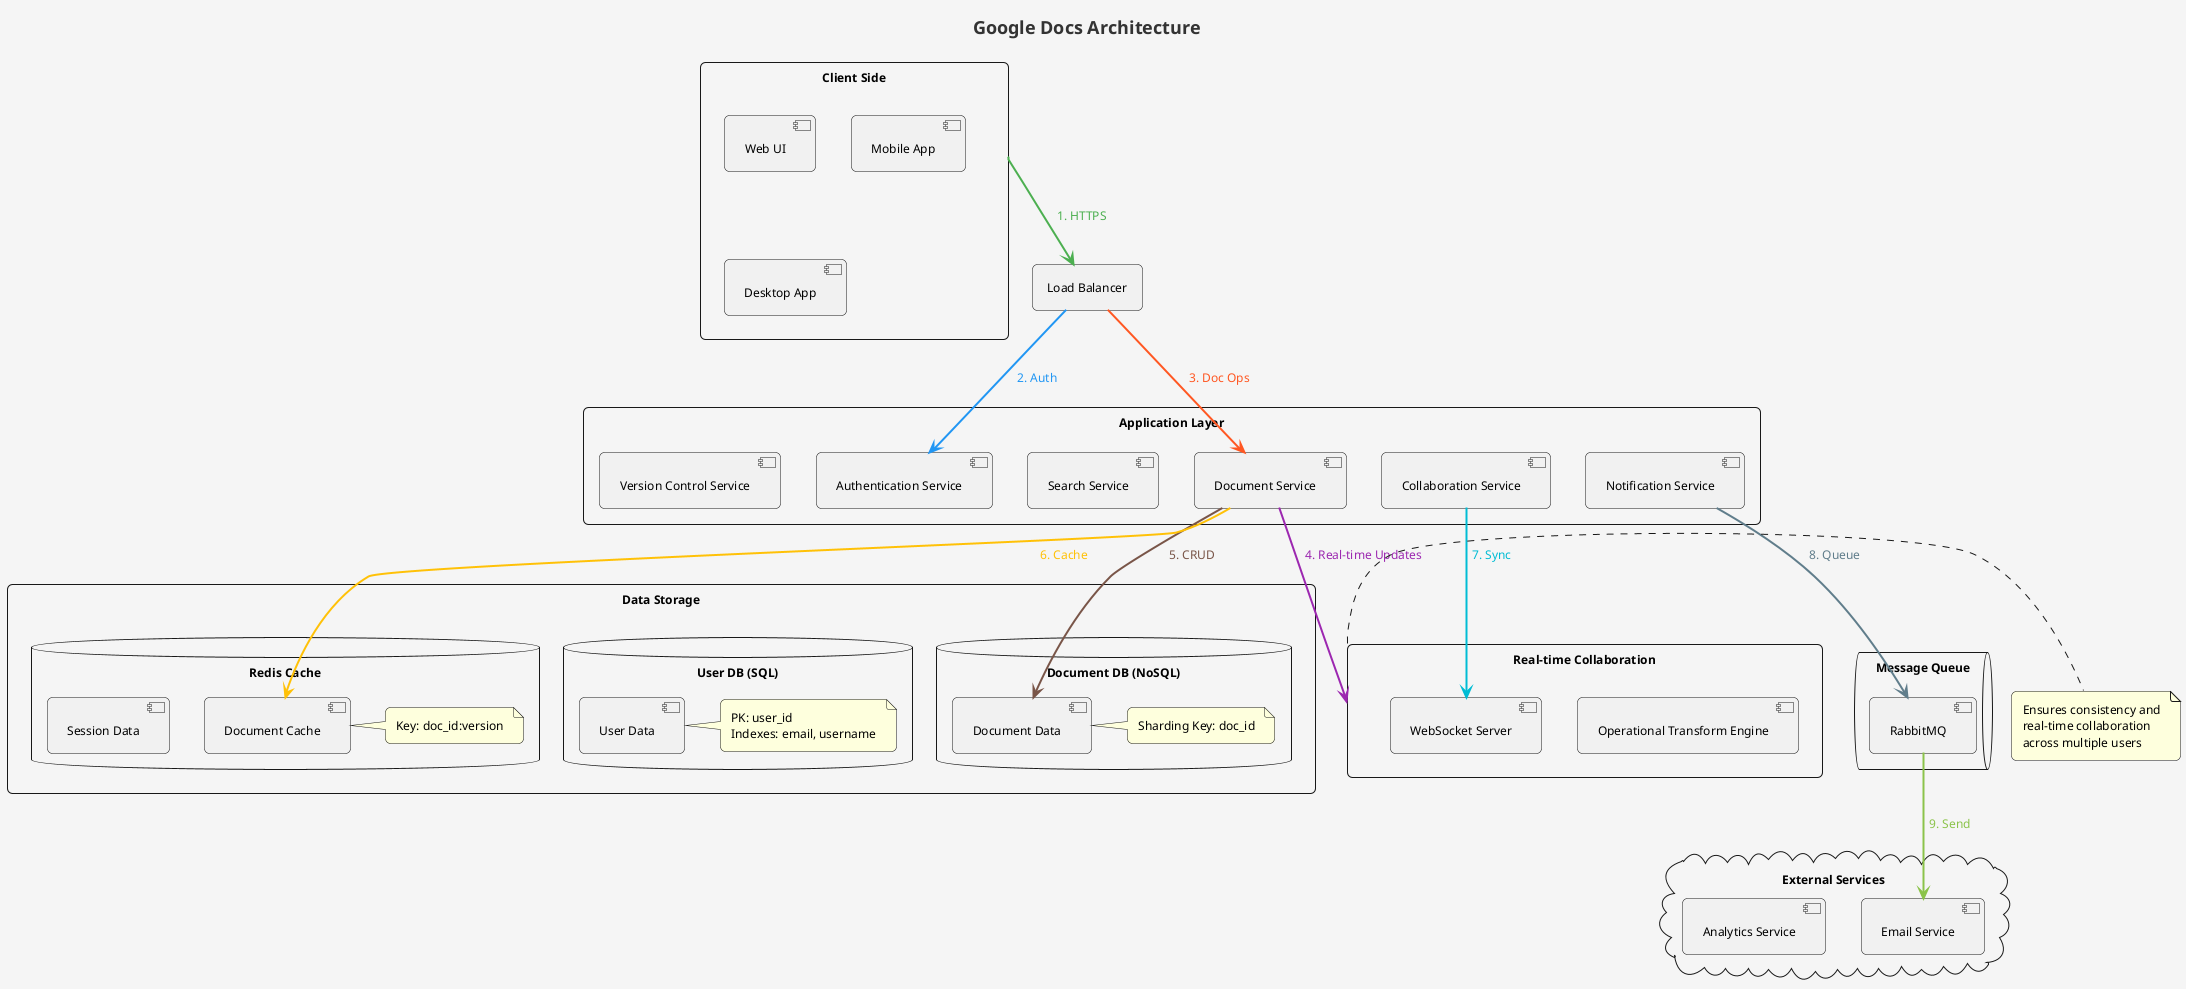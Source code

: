 @startuml Google Docs Architecture

skinparam backgroundColor #F5F5F5
skinparam defaultFontName Arial
skinparam defaultFontSize 12
skinparam titleFontSize 18
skinparam titleFontColor #333333
skinparam padding 5
skinparam roundCorner 10

title Google Docs Architecture

rectangle "Client Side" as ClientSide {
    [Web UI]
    [Mobile App]
    [Desktop App]
}

rectangle "Load Balancer" as LB

rectangle "Application Layer" {
    [Authentication Service]
    [Document Service]
    [Collaboration Service]
    [Search Service]
    [Notification Service]
    [Version Control Service]
}

rectangle "Real-time Collaboration" as RTC {
    [Operational Transform Engine]
    [WebSocket Server]
}

rectangle "Data Storage" {
    database "Document DB (NoSQL)" {
        [Document Data]
        note right: Sharding Key: doc_id
    }
    
    database "User DB (SQL)" {
        [User Data]
        note right: PK: user_id\nIndexes: email, username
    }
    
    database "Redis Cache" {
        [Session Data]
        [Document Cache]
        note right: Key: doc_id:version
    }
}

queue "Message Queue" {
    [RabbitMQ]
}

cloud "External Services" {
    [Email Service]
    [Analytics Service]
}

ClientSide -[#4CAF50,thickness=2]-> LB : <color:#4CAF50>1. HTTPS</color>
LB -[#2196F3,thickness=2]-> [Authentication Service] : <color:#2196F3>2. Auth</color>
LB -[#FF5722,thickness=2]-> [Document Service] : <color:#FF5722>3. Doc Ops</color>
[Document Service] -[#9C27B0,thickness=2]-> RTC : <color:#9C27B0>4. Real-time Updates</color>
[Document Service] -[#795548,thickness=2]-> [Document Data] : <color:#795548>5. CRUD</color>
[Document Service] -[#FFC107,thickness=2]-> [Document Cache] : <color:#FFC107>6. Cache</color>
[Collaboration Service] -[#00BCD4,thickness=2]-> [WebSocket Server] : <color:#00BCD4>7. Sync</color>
[Notification Service] -[#607D8B,thickness=2]-> [RabbitMQ] : <color:#607D8B>8. Queue</color>
[RabbitMQ] -[#8BC34A,thickness=2]-> [Email Service] : <color:#8BC34A>9. Send</color>

note right of RTC
  Ensures consistency and
  real-time collaboration
  across multiple users
end note

@enduml
